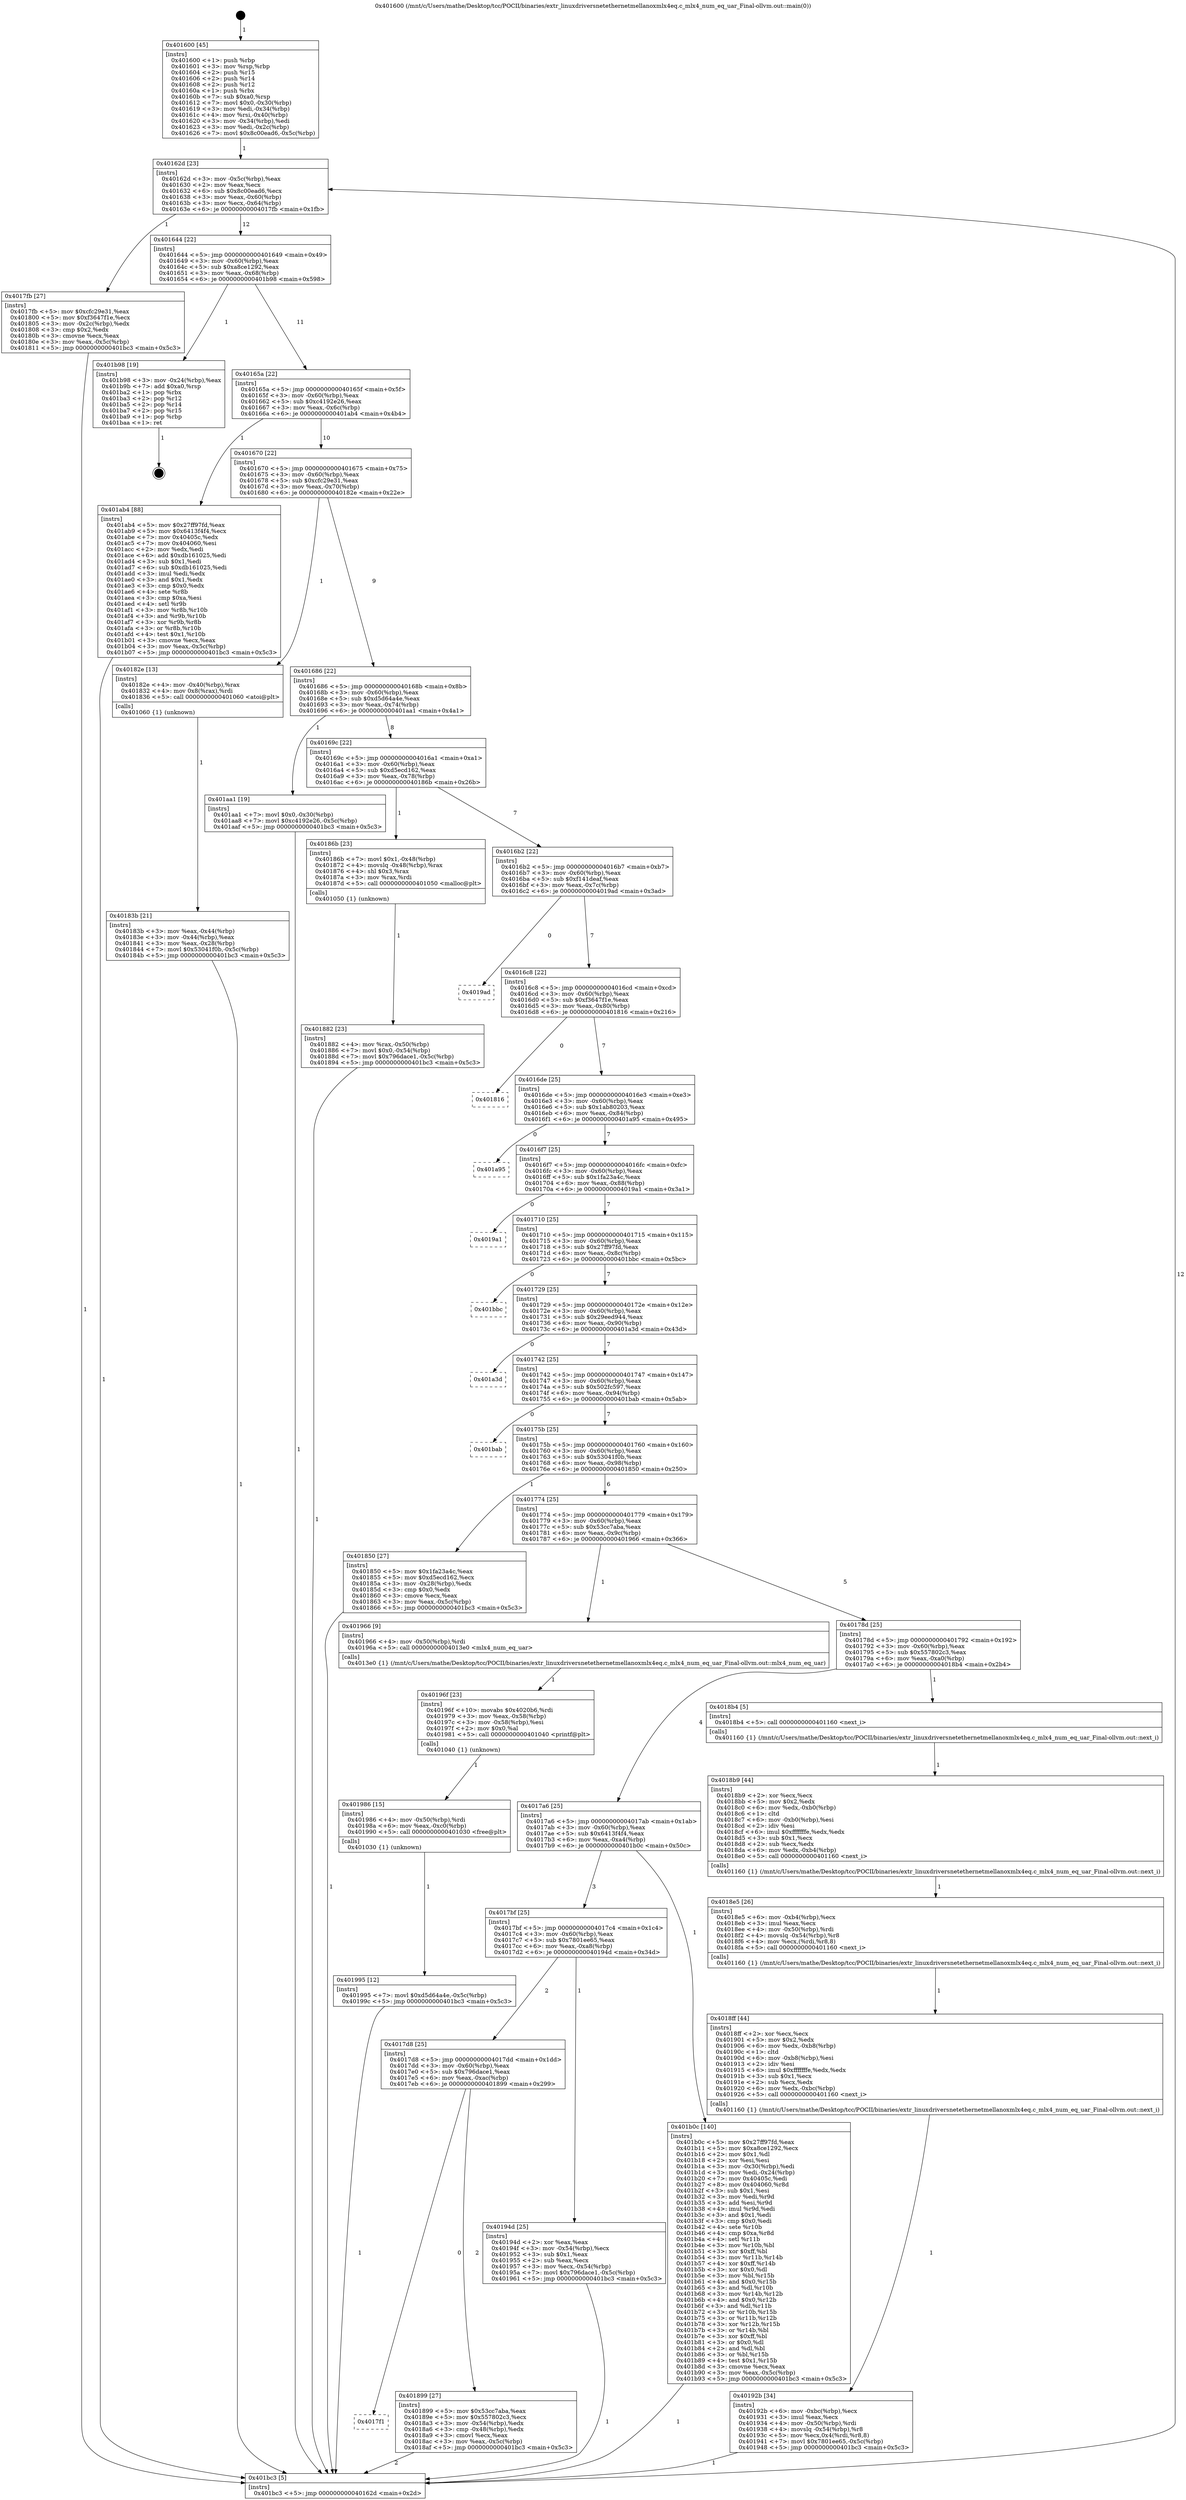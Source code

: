 digraph "0x401600" {
  label = "0x401600 (/mnt/c/Users/mathe/Desktop/tcc/POCII/binaries/extr_linuxdriversnetethernetmellanoxmlx4eq.c_mlx4_num_eq_uar_Final-ollvm.out::main(0))"
  labelloc = "t"
  node[shape=record]

  Entry [label="",width=0.3,height=0.3,shape=circle,fillcolor=black,style=filled]
  "0x40162d" [label="{
     0x40162d [23]\l
     | [instrs]\l
     &nbsp;&nbsp;0x40162d \<+3\>: mov -0x5c(%rbp),%eax\l
     &nbsp;&nbsp;0x401630 \<+2\>: mov %eax,%ecx\l
     &nbsp;&nbsp;0x401632 \<+6\>: sub $0x8c00ead6,%ecx\l
     &nbsp;&nbsp;0x401638 \<+3\>: mov %eax,-0x60(%rbp)\l
     &nbsp;&nbsp;0x40163b \<+3\>: mov %ecx,-0x64(%rbp)\l
     &nbsp;&nbsp;0x40163e \<+6\>: je 00000000004017fb \<main+0x1fb\>\l
  }"]
  "0x4017fb" [label="{
     0x4017fb [27]\l
     | [instrs]\l
     &nbsp;&nbsp;0x4017fb \<+5\>: mov $0xcfc29e31,%eax\l
     &nbsp;&nbsp;0x401800 \<+5\>: mov $0xf3647f1e,%ecx\l
     &nbsp;&nbsp;0x401805 \<+3\>: mov -0x2c(%rbp),%edx\l
     &nbsp;&nbsp;0x401808 \<+3\>: cmp $0x2,%edx\l
     &nbsp;&nbsp;0x40180b \<+3\>: cmovne %ecx,%eax\l
     &nbsp;&nbsp;0x40180e \<+3\>: mov %eax,-0x5c(%rbp)\l
     &nbsp;&nbsp;0x401811 \<+5\>: jmp 0000000000401bc3 \<main+0x5c3\>\l
  }"]
  "0x401644" [label="{
     0x401644 [22]\l
     | [instrs]\l
     &nbsp;&nbsp;0x401644 \<+5\>: jmp 0000000000401649 \<main+0x49\>\l
     &nbsp;&nbsp;0x401649 \<+3\>: mov -0x60(%rbp),%eax\l
     &nbsp;&nbsp;0x40164c \<+5\>: sub $0xa8ce1292,%eax\l
     &nbsp;&nbsp;0x401651 \<+3\>: mov %eax,-0x68(%rbp)\l
     &nbsp;&nbsp;0x401654 \<+6\>: je 0000000000401b98 \<main+0x598\>\l
  }"]
  "0x401bc3" [label="{
     0x401bc3 [5]\l
     | [instrs]\l
     &nbsp;&nbsp;0x401bc3 \<+5\>: jmp 000000000040162d \<main+0x2d\>\l
  }"]
  "0x401600" [label="{
     0x401600 [45]\l
     | [instrs]\l
     &nbsp;&nbsp;0x401600 \<+1\>: push %rbp\l
     &nbsp;&nbsp;0x401601 \<+3\>: mov %rsp,%rbp\l
     &nbsp;&nbsp;0x401604 \<+2\>: push %r15\l
     &nbsp;&nbsp;0x401606 \<+2\>: push %r14\l
     &nbsp;&nbsp;0x401608 \<+2\>: push %r12\l
     &nbsp;&nbsp;0x40160a \<+1\>: push %rbx\l
     &nbsp;&nbsp;0x40160b \<+7\>: sub $0xa0,%rsp\l
     &nbsp;&nbsp;0x401612 \<+7\>: movl $0x0,-0x30(%rbp)\l
     &nbsp;&nbsp;0x401619 \<+3\>: mov %edi,-0x34(%rbp)\l
     &nbsp;&nbsp;0x40161c \<+4\>: mov %rsi,-0x40(%rbp)\l
     &nbsp;&nbsp;0x401620 \<+3\>: mov -0x34(%rbp),%edi\l
     &nbsp;&nbsp;0x401623 \<+3\>: mov %edi,-0x2c(%rbp)\l
     &nbsp;&nbsp;0x401626 \<+7\>: movl $0x8c00ead6,-0x5c(%rbp)\l
  }"]
  Exit [label="",width=0.3,height=0.3,shape=circle,fillcolor=black,style=filled,peripheries=2]
  "0x401b98" [label="{
     0x401b98 [19]\l
     | [instrs]\l
     &nbsp;&nbsp;0x401b98 \<+3\>: mov -0x24(%rbp),%eax\l
     &nbsp;&nbsp;0x401b9b \<+7\>: add $0xa0,%rsp\l
     &nbsp;&nbsp;0x401ba2 \<+1\>: pop %rbx\l
     &nbsp;&nbsp;0x401ba3 \<+2\>: pop %r12\l
     &nbsp;&nbsp;0x401ba5 \<+2\>: pop %r14\l
     &nbsp;&nbsp;0x401ba7 \<+2\>: pop %r15\l
     &nbsp;&nbsp;0x401ba9 \<+1\>: pop %rbp\l
     &nbsp;&nbsp;0x401baa \<+1\>: ret\l
  }"]
  "0x40165a" [label="{
     0x40165a [22]\l
     | [instrs]\l
     &nbsp;&nbsp;0x40165a \<+5\>: jmp 000000000040165f \<main+0x5f\>\l
     &nbsp;&nbsp;0x40165f \<+3\>: mov -0x60(%rbp),%eax\l
     &nbsp;&nbsp;0x401662 \<+5\>: sub $0xc4192e26,%eax\l
     &nbsp;&nbsp;0x401667 \<+3\>: mov %eax,-0x6c(%rbp)\l
     &nbsp;&nbsp;0x40166a \<+6\>: je 0000000000401ab4 \<main+0x4b4\>\l
  }"]
  "0x401995" [label="{
     0x401995 [12]\l
     | [instrs]\l
     &nbsp;&nbsp;0x401995 \<+7\>: movl $0xd5d64a4e,-0x5c(%rbp)\l
     &nbsp;&nbsp;0x40199c \<+5\>: jmp 0000000000401bc3 \<main+0x5c3\>\l
  }"]
  "0x401ab4" [label="{
     0x401ab4 [88]\l
     | [instrs]\l
     &nbsp;&nbsp;0x401ab4 \<+5\>: mov $0x27ff97fd,%eax\l
     &nbsp;&nbsp;0x401ab9 \<+5\>: mov $0x6413f4f4,%ecx\l
     &nbsp;&nbsp;0x401abe \<+7\>: mov 0x40405c,%edx\l
     &nbsp;&nbsp;0x401ac5 \<+7\>: mov 0x404060,%esi\l
     &nbsp;&nbsp;0x401acc \<+2\>: mov %edx,%edi\l
     &nbsp;&nbsp;0x401ace \<+6\>: add $0xdb161025,%edi\l
     &nbsp;&nbsp;0x401ad4 \<+3\>: sub $0x1,%edi\l
     &nbsp;&nbsp;0x401ad7 \<+6\>: sub $0xdb161025,%edi\l
     &nbsp;&nbsp;0x401add \<+3\>: imul %edi,%edx\l
     &nbsp;&nbsp;0x401ae0 \<+3\>: and $0x1,%edx\l
     &nbsp;&nbsp;0x401ae3 \<+3\>: cmp $0x0,%edx\l
     &nbsp;&nbsp;0x401ae6 \<+4\>: sete %r8b\l
     &nbsp;&nbsp;0x401aea \<+3\>: cmp $0xa,%esi\l
     &nbsp;&nbsp;0x401aed \<+4\>: setl %r9b\l
     &nbsp;&nbsp;0x401af1 \<+3\>: mov %r8b,%r10b\l
     &nbsp;&nbsp;0x401af4 \<+3\>: and %r9b,%r10b\l
     &nbsp;&nbsp;0x401af7 \<+3\>: xor %r9b,%r8b\l
     &nbsp;&nbsp;0x401afa \<+3\>: or %r8b,%r10b\l
     &nbsp;&nbsp;0x401afd \<+4\>: test $0x1,%r10b\l
     &nbsp;&nbsp;0x401b01 \<+3\>: cmovne %ecx,%eax\l
     &nbsp;&nbsp;0x401b04 \<+3\>: mov %eax,-0x5c(%rbp)\l
     &nbsp;&nbsp;0x401b07 \<+5\>: jmp 0000000000401bc3 \<main+0x5c3\>\l
  }"]
  "0x401670" [label="{
     0x401670 [22]\l
     | [instrs]\l
     &nbsp;&nbsp;0x401670 \<+5\>: jmp 0000000000401675 \<main+0x75\>\l
     &nbsp;&nbsp;0x401675 \<+3\>: mov -0x60(%rbp),%eax\l
     &nbsp;&nbsp;0x401678 \<+5\>: sub $0xcfc29e31,%eax\l
     &nbsp;&nbsp;0x40167d \<+3\>: mov %eax,-0x70(%rbp)\l
     &nbsp;&nbsp;0x401680 \<+6\>: je 000000000040182e \<main+0x22e\>\l
  }"]
  "0x401986" [label="{
     0x401986 [15]\l
     | [instrs]\l
     &nbsp;&nbsp;0x401986 \<+4\>: mov -0x50(%rbp),%rdi\l
     &nbsp;&nbsp;0x40198a \<+6\>: mov %eax,-0xc0(%rbp)\l
     &nbsp;&nbsp;0x401990 \<+5\>: call 0000000000401030 \<free@plt\>\l
     | [calls]\l
     &nbsp;&nbsp;0x401030 \{1\} (unknown)\l
  }"]
  "0x40182e" [label="{
     0x40182e [13]\l
     | [instrs]\l
     &nbsp;&nbsp;0x40182e \<+4\>: mov -0x40(%rbp),%rax\l
     &nbsp;&nbsp;0x401832 \<+4\>: mov 0x8(%rax),%rdi\l
     &nbsp;&nbsp;0x401836 \<+5\>: call 0000000000401060 \<atoi@plt\>\l
     | [calls]\l
     &nbsp;&nbsp;0x401060 \{1\} (unknown)\l
  }"]
  "0x401686" [label="{
     0x401686 [22]\l
     | [instrs]\l
     &nbsp;&nbsp;0x401686 \<+5\>: jmp 000000000040168b \<main+0x8b\>\l
     &nbsp;&nbsp;0x40168b \<+3\>: mov -0x60(%rbp),%eax\l
     &nbsp;&nbsp;0x40168e \<+5\>: sub $0xd5d64a4e,%eax\l
     &nbsp;&nbsp;0x401693 \<+3\>: mov %eax,-0x74(%rbp)\l
     &nbsp;&nbsp;0x401696 \<+6\>: je 0000000000401aa1 \<main+0x4a1\>\l
  }"]
  "0x40183b" [label="{
     0x40183b [21]\l
     | [instrs]\l
     &nbsp;&nbsp;0x40183b \<+3\>: mov %eax,-0x44(%rbp)\l
     &nbsp;&nbsp;0x40183e \<+3\>: mov -0x44(%rbp),%eax\l
     &nbsp;&nbsp;0x401841 \<+3\>: mov %eax,-0x28(%rbp)\l
     &nbsp;&nbsp;0x401844 \<+7\>: movl $0x53041f0b,-0x5c(%rbp)\l
     &nbsp;&nbsp;0x40184b \<+5\>: jmp 0000000000401bc3 \<main+0x5c3\>\l
  }"]
  "0x40196f" [label="{
     0x40196f [23]\l
     | [instrs]\l
     &nbsp;&nbsp;0x40196f \<+10\>: movabs $0x4020b6,%rdi\l
     &nbsp;&nbsp;0x401979 \<+3\>: mov %eax,-0x58(%rbp)\l
     &nbsp;&nbsp;0x40197c \<+3\>: mov -0x58(%rbp),%esi\l
     &nbsp;&nbsp;0x40197f \<+2\>: mov $0x0,%al\l
     &nbsp;&nbsp;0x401981 \<+5\>: call 0000000000401040 \<printf@plt\>\l
     | [calls]\l
     &nbsp;&nbsp;0x401040 \{1\} (unknown)\l
  }"]
  "0x401aa1" [label="{
     0x401aa1 [19]\l
     | [instrs]\l
     &nbsp;&nbsp;0x401aa1 \<+7\>: movl $0x0,-0x30(%rbp)\l
     &nbsp;&nbsp;0x401aa8 \<+7\>: movl $0xc4192e26,-0x5c(%rbp)\l
     &nbsp;&nbsp;0x401aaf \<+5\>: jmp 0000000000401bc3 \<main+0x5c3\>\l
  }"]
  "0x40169c" [label="{
     0x40169c [22]\l
     | [instrs]\l
     &nbsp;&nbsp;0x40169c \<+5\>: jmp 00000000004016a1 \<main+0xa1\>\l
     &nbsp;&nbsp;0x4016a1 \<+3\>: mov -0x60(%rbp),%eax\l
     &nbsp;&nbsp;0x4016a4 \<+5\>: sub $0xd5ecd162,%eax\l
     &nbsp;&nbsp;0x4016a9 \<+3\>: mov %eax,-0x78(%rbp)\l
     &nbsp;&nbsp;0x4016ac \<+6\>: je 000000000040186b \<main+0x26b\>\l
  }"]
  "0x40192b" [label="{
     0x40192b [34]\l
     | [instrs]\l
     &nbsp;&nbsp;0x40192b \<+6\>: mov -0xbc(%rbp),%ecx\l
     &nbsp;&nbsp;0x401931 \<+3\>: imul %eax,%ecx\l
     &nbsp;&nbsp;0x401934 \<+4\>: mov -0x50(%rbp),%rdi\l
     &nbsp;&nbsp;0x401938 \<+4\>: movslq -0x54(%rbp),%r8\l
     &nbsp;&nbsp;0x40193c \<+5\>: mov %ecx,0x4(%rdi,%r8,8)\l
     &nbsp;&nbsp;0x401941 \<+7\>: movl $0x7801ee65,-0x5c(%rbp)\l
     &nbsp;&nbsp;0x401948 \<+5\>: jmp 0000000000401bc3 \<main+0x5c3\>\l
  }"]
  "0x40186b" [label="{
     0x40186b [23]\l
     | [instrs]\l
     &nbsp;&nbsp;0x40186b \<+7\>: movl $0x1,-0x48(%rbp)\l
     &nbsp;&nbsp;0x401872 \<+4\>: movslq -0x48(%rbp),%rax\l
     &nbsp;&nbsp;0x401876 \<+4\>: shl $0x3,%rax\l
     &nbsp;&nbsp;0x40187a \<+3\>: mov %rax,%rdi\l
     &nbsp;&nbsp;0x40187d \<+5\>: call 0000000000401050 \<malloc@plt\>\l
     | [calls]\l
     &nbsp;&nbsp;0x401050 \{1\} (unknown)\l
  }"]
  "0x4016b2" [label="{
     0x4016b2 [22]\l
     | [instrs]\l
     &nbsp;&nbsp;0x4016b2 \<+5\>: jmp 00000000004016b7 \<main+0xb7\>\l
     &nbsp;&nbsp;0x4016b7 \<+3\>: mov -0x60(%rbp),%eax\l
     &nbsp;&nbsp;0x4016ba \<+5\>: sub $0xf141deaf,%eax\l
     &nbsp;&nbsp;0x4016bf \<+3\>: mov %eax,-0x7c(%rbp)\l
     &nbsp;&nbsp;0x4016c2 \<+6\>: je 00000000004019ad \<main+0x3ad\>\l
  }"]
  "0x4018ff" [label="{
     0x4018ff [44]\l
     | [instrs]\l
     &nbsp;&nbsp;0x4018ff \<+2\>: xor %ecx,%ecx\l
     &nbsp;&nbsp;0x401901 \<+5\>: mov $0x2,%edx\l
     &nbsp;&nbsp;0x401906 \<+6\>: mov %edx,-0xb8(%rbp)\l
     &nbsp;&nbsp;0x40190c \<+1\>: cltd\l
     &nbsp;&nbsp;0x40190d \<+6\>: mov -0xb8(%rbp),%esi\l
     &nbsp;&nbsp;0x401913 \<+2\>: idiv %esi\l
     &nbsp;&nbsp;0x401915 \<+6\>: imul $0xfffffffe,%edx,%edx\l
     &nbsp;&nbsp;0x40191b \<+3\>: sub $0x1,%ecx\l
     &nbsp;&nbsp;0x40191e \<+2\>: sub %ecx,%edx\l
     &nbsp;&nbsp;0x401920 \<+6\>: mov %edx,-0xbc(%rbp)\l
     &nbsp;&nbsp;0x401926 \<+5\>: call 0000000000401160 \<next_i\>\l
     | [calls]\l
     &nbsp;&nbsp;0x401160 \{1\} (/mnt/c/Users/mathe/Desktop/tcc/POCII/binaries/extr_linuxdriversnetethernetmellanoxmlx4eq.c_mlx4_num_eq_uar_Final-ollvm.out::next_i)\l
  }"]
  "0x4019ad" [label="{
     0x4019ad\l
  }", style=dashed]
  "0x4016c8" [label="{
     0x4016c8 [22]\l
     | [instrs]\l
     &nbsp;&nbsp;0x4016c8 \<+5\>: jmp 00000000004016cd \<main+0xcd\>\l
     &nbsp;&nbsp;0x4016cd \<+3\>: mov -0x60(%rbp),%eax\l
     &nbsp;&nbsp;0x4016d0 \<+5\>: sub $0xf3647f1e,%eax\l
     &nbsp;&nbsp;0x4016d5 \<+3\>: mov %eax,-0x80(%rbp)\l
     &nbsp;&nbsp;0x4016d8 \<+6\>: je 0000000000401816 \<main+0x216\>\l
  }"]
  "0x4018e5" [label="{
     0x4018e5 [26]\l
     | [instrs]\l
     &nbsp;&nbsp;0x4018e5 \<+6\>: mov -0xb4(%rbp),%ecx\l
     &nbsp;&nbsp;0x4018eb \<+3\>: imul %eax,%ecx\l
     &nbsp;&nbsp;0x4018ee \<+4\>: mov -0x50(%rbp),%rdi\l
     &nbsp;&nbsp;0x4018f2 \<+4\>: movslq -0x54(%rbp),%r8\l
     &nbsp;&nbsp;0x4018f6 \<+4\>: mov %ecx,(%rdi,%r8,8)\l
     &nbsp;&nbsp;0x4018fa \<+5\>: call 0000000000401160 \<next_i\>\l
     | [calls]\l
     &nbsp;&nbsp;0x401160 \{1\} (/mnt/c/Users/mathe/Desktop/tcc/POCII/binaries/extr_linuxdriversnetethernetmellanoxmlx4eq.c_mlx4_num_eq_uar_Final-ollvm.out::next_i)\l
  }"]
  "0x401816" [label="{
     0x401816\l
  }", style=dashed]
  "0x4016de" [label="{
     0x4016de [25]\l
     | [instrs]\l
     &nbsp;&nbsp;0x4016de \<+5\>: jmp 00000000004016e3 \<main+0xe3\>\l
     &nbsp;&nbsp;0x4016e3 \<+3\>: mov -0x60(%rbp),%eax\l
     &nbsp;&nbsp;0x4016e6 \<+5\>: sub $0x1ab80203,%eax\l
     &nbsp;&nbsp;0x4016eb \<+6\>: mov %eax,-0x84(%rbp)\l
     &nbsp;&nbsp;0x4016f1 \<+6\>: je 0000000000401a95 \<main+0x495\>\l
  }"]
  "0x4018b9" [label="{
     0x4018b9 [44]\l
     | [instrs]\l
     &nbsp;&nbsp;0x4018b9 \<+2\>: xor %ecx,%ecx\l
     &nbsp;&nbsp;0x4018bb \<+5\>: mov $0x2,%edx\l
     &nbsp;&nbsp;0x4018c0 \<+6\>: mov %edx,-0xb0(%rbp)\l
     &nbsp;&nbsp;0x4018c6 \<+1\>: cltd\l
     &nbsp;&nbsp;0x4018c7 \<+6\>: mov -0xb0(%rbp),%esi\l
     &nbsp;&nbsp;0x4018cd \<+2\>: idiv %esi\l
     &nbsp;&nbsp;0x4018cf \<+6\>: imul $0xfffffffe,%edx,%edx\l
     &nbsp;&nbsp;0x4018d5 \<+3\>: sub $0x1,%ecx\l
     &nbsp;&nbsp;0x4018d8 \<+2\>: sub %ecx,%edx\l
     &nbsp;&nbsp;0x4018da \<+6\>: mov %edx,-0xb4(%rbp)\l
     &nbsp;&nbsp;0x4018e0 \<+5\>: call 0000000000401160 \<next_i\>\l
     | [calls]\l
     &nbsp;&nbsp;0x401160 \{1\} (/mnt/c/Users/mathe/Desktop/tcc/POCII/binaries/extr_linuxdriversnetethernetmellanoxmlx4eq.c_mlx4_num_eq_uar_Final-ollvm.out::next_i)\l
  }"]
  "0x401a95" [label="{
     0x401a95\l
  }", style=dashed]
  "0x4016f7" [label="{
     0x4016f7 [25]\l
     | [instrs]\l
     &nbsp;&nbsp;0x4016f7 \<+5\>: jmp 00000000004016fc \<main+0xfc\>\l
     &nbsp;&nbsp;0x4016fc \<+3\>: mov -0x60(%rbp),%eax\l
     &nbsp;&nbsp;0x4016ff \<+5\>: sub $0x1fa23a4c,%eax\l
     &nbsp;&nbsp;0x401704 \<+6\>: mov %eax,-0x88(%rbp)\l
     &nbsp;&nbsp;0x40170a \<+6\>: je 00000000004019a1 \<main+0x3a1\>\l
  }"]
  "0x4017f1" [label="{
     0x4017f1\l
  }", style=dashed]
  "0x4019a1" [label="{
     0x4019a1\l
  }", style=dashed]
  "0x401710" [label="{
     0x401710 [25]\l
     | [instrs]\l
     &nbsp;&nbsp;0x401710 \<+5\>: jmp 0000000000401715 \<main+0x115\>\l
     &nbsp;&nbsp;0x401715 \<+3\>: mov -0x60(%rbp),%eax\l
     &nbsp;&nbsp;0x401718 \<+5\>: sub $0x27ff97fd,%eax\l
     &nbsp;&nbsp;0x40171d \<+6\>: mov %eax,-0x8c(%rbp)\l
     &nbsp;&nbsp;0x401723 \<+6\>: je 0000000000401bbc \<main+0x5bc\>\l
  }"]
  "0x401899" [label="{
     0x401899 [27]\l
     | [instrs]\l
     &nbsp;&nbsp;0x401899 \<+5\>: mov $0x53cc7aba,%eax\l
     &nbsp;&nbsp;0x40189e \<+5\>: mov $0x557802c3,%ecx\l
     &nbsp;&nbsp;0x4018a3 \<+3\>: mov -0x54(%rbp),%edx\l
     &nbsp;&nbsp;0x4018a6 \<+3\>: cmp -0x48(%rbp),%edx\l
     &nbsp;&nbsp;0x4018a9 \<+3\>: cmovl %ecx,%eax\l
     &nbsp;&nbsp;0x4018ac \<+3\>: mov %eax,-0x5c(%rbp)\l
     &nbsp;&nbsp;0x4018af \<+5\>: jmp 0000000000401bc3 \<main+0x5c3\>\l
  }"]
  "0x401bbc" [label="{
     0x401bbc\l
  }", style=dashed]
  "0x401729" [label="{
     0x401729 [25]\l
     | [instrs]\l
     &nbsp;&nbsp;0x401729 \<+5\>: jmp 000000000040172e \<main+0x12e\>\l
     &nbsp;&nbsp;0x40172e \<+3\>: mov -0x60(%rbp),%eax\l
     &nbsp;&nbsp;0x401731 \<+5\>: sub $0x29eed944,%eax\l
     &nbsp;&nbsp;0x401736 \<+6\>: mov %eax,-0x90(%rbp)\l
     &nbsp;&nbsp;0x40173c \<+6\>: je 0000000000401a3d \<main+0x43d\>\l
  }"]
  "0x4017d8" [label="{
     0x4017d8 [25]\l
     | [instrs]\l
     &nbsp;&nbsp;0x4017d8 \<+5\>: jmp 00000000004017dd \<main+0x1dd\>\l
     &nbsp;&nbsp;0x4017dd \<+3\>: mov -0x60(%rbp),%eax\l
     &nbsp;&nbsp;0x4017e0 \<+5\>: sub $0x796dace1,%eax\l
     &nbsp;&nbsp;0x4017e5 \<+6\>: mov %eax,-0xac(%rbp)\l
     &nbsp;&nbsp;0x4017eb \<+6\>: je 0000000000401899 \<main+0x299\>\l
  }"]
  "0x401a3d" [label="{
     0x401a3d\l
  }", style=dashed]
  "0x401742" [label="{
     0x401742 [25]\l
     | [instrs]\l
     &nbsp;&nbsp;0x401742 \<+5\>: jmp 0000000000401747 \<main+0x147\>\l
     &nbsp;&nbsp;0x401747 \<+3\>: mov -0x60(%rbp),%eax\l
     &nbsp;&nbsp;0x40174a \<+5\>: sub $0x502fc597,%eax\l
     &nbsp;&nbsp;0x40174f \<+6\>: mov %eax,-0x94(%rbp)\l
     &nbsp;&nbsp;0x401755 \<+6\>: je 0000000000401bab \<main+0x5ab\>\l
  }"]
  "0x40194d" [label="{
     0x40194d [25]\l
     | [instrs]\l
     &nbsp;&nbsp;0x40194d \<+2\>: xor %eax,%eax\l
     &nbsp;&nbsp;0x40194f \<+3\>: mov -0x54(%rbp),%ecx\l
     &nbsp;&nbsp;0x401952 \<+3\>: sub $0x1,%eax\l
     &nbsp;&nbsp;0x401955 \<+2\>: sub %eax,%ecx\l
     &nbsp;&nbsp;0x401957 \<+3\>: mov %ecx,-0x54(%rbp)\l
     &nbsp;&nbsp;0x40195a \<+7\>: movl $0x796dace1,-0x5c(%rbp)\l
     &nbsp;&nbsp;0x401961 \<+5\>: jmp 0000000000401bc3 \<main+0x5c3\>\l
  }"]
  "0x401bab" [label="{
     0x401bab\l
  }", style=dashed]
  "0x40175b" [label="{
     0x40175b [25]\l
     | [instrs]\l
     &nbsp;&nbsp;0x40175b \<+5\>: jmp 0000000000401760 \<main+0x160\>\l
     &nbsp;&nbsp;0x401760 \<+3\>: mov -0x60(%rbp),%eax\l
     &nbsp;&nbsp;0x401763 \<+5\>: sub $0x53041f0b,%eax\l
     &nbsp;&nbsp;0x401768 \<+6\>: mov %eax,-0x98(%rbp)\l
     &nbsp;&nbsp;0x40176e \<+6\>: je 0000000000401850 \<main+0x250\>\l
  }"]
  "0x4017bf" [label="{
     0x4017bf [25]\l
     | [instrs]\l
     &nbsp;&nbsp;0x4017bf \<+5\>: jmp 00000000004017c4 \<main+0x1c4\>\l
     &nbsp;&nbsp;0x4017c4 \<+3\>: mov -0x60(%rbp),%eax\l
     &nbsp;&nbsp;0x4017c7 \<+5\>: sub $0x7801ee65,%eax\l
     &nbsp;&nbsp;0x4017cc \<+6\>: mov %eax,-0xa8(%rbp)\l
     &nbsp;&nbsp;0x4017d2 \<+6\>: je 000000000040194d \<main+0x34d\>\l
  }"]
  "0x401850" [label="{
     0x401850 [27]\l
     | [instrs]\l
     &nbsp;&nbsp;0x401850 \<+5\>: mov $0x1fa23a4c,%eax\l
     &nbsp;&nbsp;0x401855 \<+5\>: mov $0xd5ecd162,%ecx\l
     &nbsp;&nbsp;0x40185a \<+3\>: mov -0x28(%rbp),%edx\l
     &nbsp;&nbsp;0x40185d \<+3\>: cmp $0x0,%edx\l
     &nbsp;&nbsp;0x401860 \<+3\>: cmove %ecx,%eax\l
     &nbsp;&nbsp;0x401863 \<+3\>: mov %eax,-0x5c(%rbp)\l
     &nbsp;&nbsp;0x401866 \<+5\>: jmp 0000000000401bc3 \<main+0x5c3\>\l
  }"]
  "0x401774" [label="{
     0x401774 [25]\l
     | [instrs]\l
     &nbsp;&nbsp;0x401774 \<+5\>: jmp 0000000000401779 \<main+0x179\>\l
     &nbsp;&nbsp;0x401779 \<+3\>: mov -0x60(%rbp),%eax\l
     &nbsp;&nbsp;0x40177c \<+5\>: sub $0x53cc7aba,%eax\l
     &nbsp;&nbsp;0x401781 \<+6\>: mov %eax,-0x9c(%rbp)\l
     &nbsp;&nbsp;0x401787 \<+6\>: je 0000000000401966 \<main+0x366\>\l
  }"]
  "0x401882" [label="{
     0x401882 [23]\l
     | [instrs]\l
     &nbsp;&nbsp;0x401882 \<+4\>: mov %rax,-0x50(%rbp)\l
     &nbsp;&nbsp;0x401886 \<+7\>: movl $0x0,-0x54(%rbp)\l
     &nbsp;&nbsp;0x40188d \<+7\>: movl $0x796dace1,-0x5c(%rbp)\l
     &nbsp;&nbsp;0x401894 \<+5\>: jmp 0000000000401bc3 \<main+0x5c3\>\l
  }"]
  "0x401b0c" [label="{
     0x401b0c [140]\l
     | [instrs]\l
     &nbsp;&nbsp;0x401b0c \<+5\>: mov $0x27ff97fd,%eax\l
     &nbsp;&nbsp;0x401b11 \<+5\>: mov $0xa8ce1292,%ecx\l
     &nbsp;&nbsp;0x401b16 \<+2\>: mov $0x1,%dl\l
     &nbsp;&nbsp;0x401b18 \<+2\>: xor %esi,%esi\l
     &nbsp;&nbsp;0x401b1a \<+3\>: mov -0x30(%rbp),%edi\l
     &nbsp;&nbsp;0x401b1d \<+3\>: mov %edi,-0x24(%rbp)\l
     &nbsp;&nbsp;0x401b20 \<+7\>: mov 0x40405c,%edi\l
     &nbsp;&nbsp;0x401b27 \<+8\>: mov 0x404060,%r8d\l
     &nbsp;&nbsp;0x401b2f \<+3\>: sub $0x1,%esi\l
     &nbsp;&nbsp;0x401b32 \<+3\>: mov %edi,%r9d\l
     &nbsp;&nbsp;0x401b35 \<+3\>: add %esi,%r9d\l
     &nbsp;&nbsp;0x401b38 \<+4\>: imul %r9d,%edi\l
     &nbsp;&nbsp;0x401b3c \<+3\>: and $0x1,%edi\l
     &nbsp;&nbsp;0x401b3f \<+3\>: cmp $0x0,%edi\l
     &nbsp;&nbsp;0x401b42 \<+4\>: sete %r10b\l
     &nbsp;&nbsp;0x401b46 \<+4\>: cmp $0xa,%r8d\l
     &nbsp;&nbsp;0x401b4a \<+4\>: setl %r11b\l
     &nbsp;&nbsp;0x401b4e \<+3\>: mov %r10b,%bl\l
     &nbsp;&nbsp;0x401b51 \<+3\>: xor $0xff,%bl\l
     &nbsp;&nbsp;0x401b54 \<+3\>: mov %r11b,%r14b\l
     &nbsp;&nbsp;0x401b57 \<+4\>: xor $0xff,%r14b\l
     &nbsp;&nbsp;0x401b5b \<+3\>: xor $0x0,%dl\l
     &nbsp;&nbsp;0x401b5e \<+3\>: mov %bl,%r15b\l
     &nbsp;&nbsp;0x401b61 \<+4\>: and $0x0,%r15b\l
     &nbsp;&nbsp;0x401b65 \<+3\>: and %dl,%r10b\l
     &nbsp;&nbsp;0x401b68 \<+3\>: mov %r14b,%r12b\l
     &nbsp;&nbsp;0x401b6b \<+4\>: and $0x0,%r12b\l
     &nbsp;&nbsp;0x401b6f \<+3\>: and %dl,%r11b\l
     &nbsp;&nbsp;0x401b72 \<+3\>: or %r10b,%r15b\l
     &nbsp;&nbsp;0x401b75 \<+3\>: or %r11b,%r12b\l
     &nbsp;&nbsp;0x401b78 \<+3\>: xor %r12b,%r15b\l
     &nbsp;&nbsp;0x401b7b \<+3\>: or %r14b,%bl\l
     &nbsp;&nbsp;0x401b7e \<+3\>: xor $0xff,%bl\l
     &nbsp;&nbsp;0x401b81 \<+3\>: or $0x0,%dl\l
     &nbsp;&nbsp;0x401b84 \<+2\>: and %dl,%bl\l
     &nbsp;&nbsp;0x401b86 \<+3\>: or %bl,%r15b\l
     &nbsp;&nbsp;0x401b89 \<+4\>: test $0x1,%r15b\l
     &nbsp;&nbsp;0x401b8d \<+3\>: cmovne %ecx,%eax\l
     &nbsp;&nbsp;0x401b90 \<+3\>: mov %eax,-0x5c(%rbp)\l
     &nbsp;&nbsp;0x401b93 \<+5\>: jmp 0000000000401bc3 \<main+0x5c3\>\l
  }"]
  "0x401966" [label="{
     0x401966 [9]\l
     | [instrs]\l
     &nbsp;&nbsp;0x401966 \<+4\>: mov -0x50(%rbp),%rdi\l
     &nbsp;&nbsp;0x40196a \<+5\>: call 00000000004013e0 \<mlx4_num_eq_uar\>\l
     | [calls]\l
     &nbsp;&nbsp;0x4013e0 \{1\} (/mnt/c/Users/mathe/Desktop/tcc/POCII/binaries/extr_linuxdriversnetethernetmellanoxmlx4eq.c_mlx4_num_eq_uar_Final-ollvm.out::mlx4_num_eq_uar)\l
  }"]
  "0x40178d" [label="{
     0x40178d [25]\l
     | [instrs]\l
     &nbsp;&nbsp;0x40178d \<+5\>: jmp 0000000000401792 \<main+0x192\>\l
     &nbsp;&nbsp;0x401792 \<+3\>: mov -0x60(%rbp),%eax\l
     &nbsp;&nbsp;0x401795 \<+5\>: sub $0x557802c3,%eax\l
     &nbsp;&nbsp;0x40179a \<+6\>: mov %eax,-0xa0(%rbp)\l
     &nbsp;&nbsp;0x4017a0 \<+6\>: je 00000000004018b4 \<main+0x2b4\>\l
  }"]
  "0x4017a6" [label="{
     0x4017a6 [25]\l
     | [instrs]\l
     &nbsp;&nbsp;0x4017a6 \<+5\>: jmp 00000000004017ab \<main+0x1ab\>\l
     &nbsp;&nbsp;0x4017ab \<+3\>: mov -0x60(%rbp),%eax\l
     &nbsp;&nbsp;0x4017ae \<+5\>: sub $0x6413f4f4,%eax\l
     &nbsp;&nbsp;0x4017b3 \<+6\>: mov %eax,-0xa4(%rbp)\l
     &nbsp;&nbsp;0x4017b9 \<+6\>: je 0000000000401b0c \<main+0x50c\>\l
  }"]
  "0x4018b4" [label="{
     0x4018b4 [5]\l
     | [instrs]\l
     &nbsp;&nbsp;0x4018b4 \<+5\>: call 0000000000401160 \<next_i\>\l
     | [calls]\l
     &nbsp;&nbsp;0x401160 \{1\} (/mnt/c/Users/mathe/Desktop/tcc/POCII/binaries/extr_linuxdriversnetethernetmellanoxmlx4eq.c_mlx4_num_eq_uar_Final-ollvm.out::next_i)\l
  }"]
  Entry -> "0x401600" [label=" 1"]
  "0x40162d" -> "0x4017fb" [label=" 1"]
  "0x40162d" -> "0x401644" [label=" 12"]
  "0x4017fb" -> "0x401bc3" [label=" 1"]
  "0x401600" -> "0x40162d" [label=" 1"]
  "0x401bc3" -> "0x40162d" [label=" 12"]
  "0x401b98" -> Exit [label=" 1"]
  "0x401644" -> "0x401b98" [label=" 1"]
  "0x401644" -> "0x40165a" [label=" 11"]
  "0x401b0c" -> "0x401bc3" [label=" 1"]
  "0x40165a" -> "0x401ab4" [label=" 1"]
  "0x40165a" -> "0x401670" [label=" 10"]
  "0x401ab4" -> "0x401bc3" [label=" 1"]
  "0x401670" -> "0x40182e" [label=" 1"]
  "0x401670" -> "0x401686" [label=" 9"]
  "0x40182e" -> "0x40183b" [label=" 1"]
  "0x40183b" -> "0x401bc3" [label=" 1"]
  "0x401aa1" -> "0x401bc3" [label=" 1"]
  "0x401686" -> "0x401aa1" [label=" 1"]
  "0x401686" -> "0x40169c" [label=" 8"]
  "0x401995" -> "0x401bc3" [label=" 1"]
  "0x40169c" -> "0x40186b" [label=" 1"]
  "0x40169c" -> "0x4016b2" [label=" 7"]
  "0x401986" -> "0x401995" [label=" 1"]
  "0x4016b2" -> "0x4019ad" [label=" 0"]
  "0x4016b2" -> "0x4016c8" [label=" 7"]
  "0x40196f" -> "0x401986" [label=" 1"]
  "0x4016c8" -> "0x401816" [label=" 0"]
  "0x4016c8" -> "0x4016de" [label=" 7"]
  "0x401966" -> "0x40196f" [label=" 1"]
  "0x4016de" -> "0x401a95" [label=" 0"]
  "0x4016de" -> "0x4016f7" [label=" 7"]
  "0x40194d" -> "0x401bc3" [label=" 1"]
  "0x4016f7" -> "0x4019a1" [label=" 0"]
  "0x4016f7" -> "0x401710" [label=" 7"]
  "0x40192b" -> "0x401bc3" [label=" 1"]
  "0x401710" -> "0x401bbc" [label=" 0"]
  "0x401710" -> "0x401729" [label=" 7"]
  "0x4018ff" -> "0x40192b" [label=" 1"]
  "0x401729" -> "0x401a3d" [label=" 0"]
  "0x401729" -> "0x401742" [label=" 7"]
  "0x4018b9" -> "0x4018e5" [label=" 1"]
  "0x401742" -> "0x401bab" [label=" 0"]
  "0x401742" -> "0x40175b" [label=" 7"]
  "0x4018b4" -> "0x4018b9" [label=" 1"]
  "0x40175b" -> "0x401850" [label=" 1"]
  "0x40175b" -> "0x401774" [label=" 6"]
  "0x401850" -> "0x401bc3" [label=" 1"]
  "0x40186b" -> "0x401882" [label=" 1"]
  "0x401882" -> "0x401bc3" [label=" 1"]
  "0x4017d8" -> "0x4017f1" [label=" 0"]
  "0x401774" -> "0x401966" [label=" 1"]
  "0x401774" -> "0x40178d" [label=" 5"]
  "0x4017d8" -> "0x401899" [label=" 2"]
  "0x40178d" -> "0x4018b4" [label=" 1"]
  "0x40178d" -> "0x4017a6" [label=" 4"]
  "0x4018e5" -> "0x4018ff" [label=" 1"]
  "0x4017a6" -> "0x401b0c" [label=" 1"]
  "0x4017a6" -> "0x4017bf" [label=" 3"]
  "0x401899" -> "0x401bc3" [label=" 2"]
  "0x4017bf" -> "0x40194d" [label=" 1"]
  "0x4017bf" -> "0x4017d8" [label=" 2"]
}
